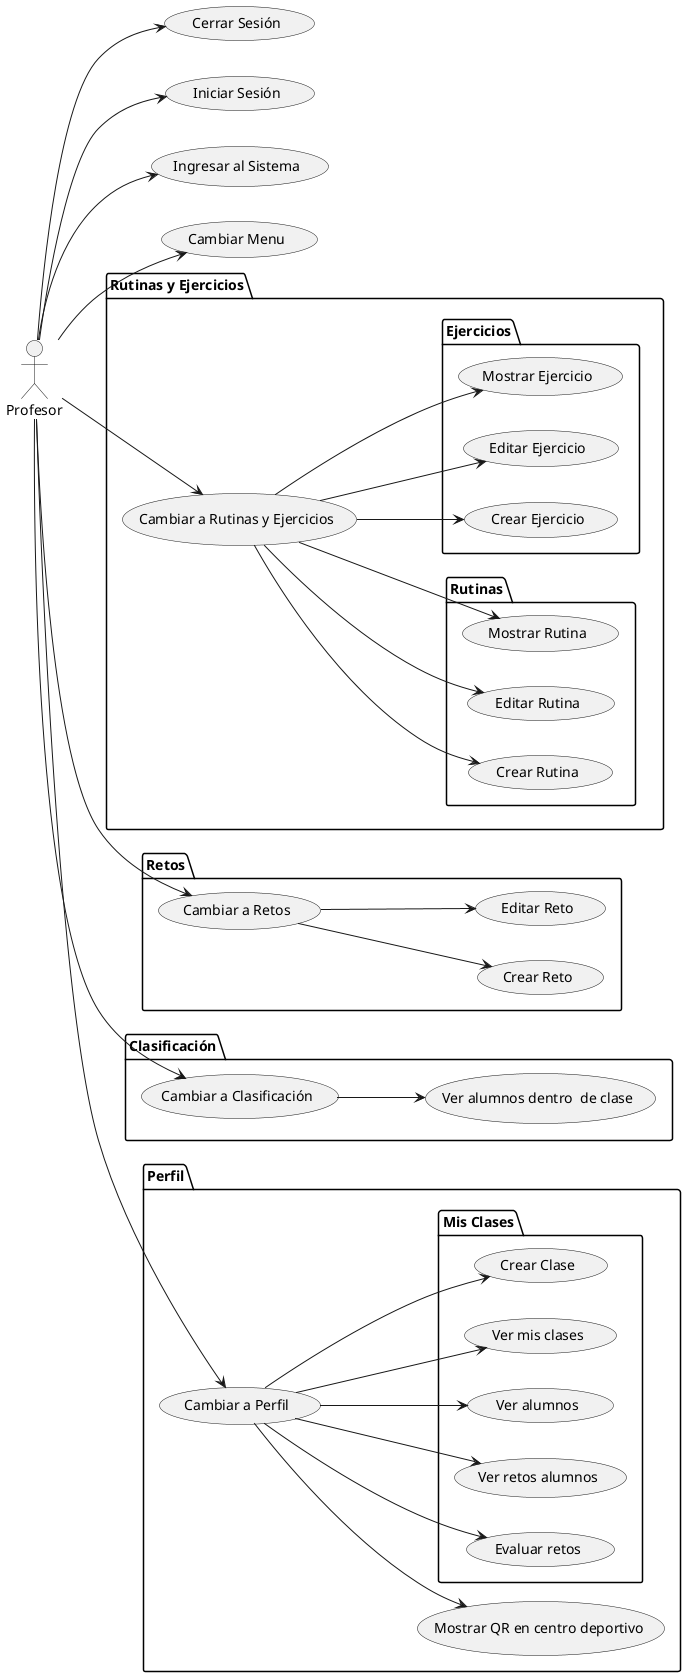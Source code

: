 @startuml CdU_Profesor
left to right direction
actor Profesor

package "Rutinas y Ejercicios" {
    usecase "Cambiar a Rutinas y Ejercicios" as CambiarARutinasYEjercicios

    package "Rutinas" {
        usecase "Mostrar Rutina" as MostrarRutina
        usecase "Editar Rutina" as EditarRutina
        usecase "Crear Rutina" as CrearRutina
    }

    package "Ejercicios" {
        usecase "Mostrar Ejercicio" as MostrarEjercicio
        usecase "Editar Ejercicio" as EditarEjercicio
        usecase "Crear Ejercicio" as CrearEjercicio
    }
}

package "Retos" {
    usecase "Cambiar a Retos" as CambiarARetos
    usecase "Crear Reto" as CrearReto
    usecase "Editar Reto" as EditarReto
}

package "Clasificación" {
    usecase "Cambiar a Clasificación" as CambiarAClasificacion
    usecase "Ver alumnos dentro  de clase" as VerAlumnosDentroDeClase
}

package "Perfil" {
    usecase "Cambiar a Perfil" as CambiarAPerfil
    usecase "Mostrar QR en centro deportivo" as MostrarQR

    package "Mis Clases" {
        usecase "Crear Clase" as CrearClase
        usecase "Ver mis clases" as VerMisClases
        usecase "Ver alumnos" as VerAlumnos
        usecase "Ver retos alumnos" as VerRetosAlumnos
        usecase "Evaluar retos" as EvaluarRetos
    }
}

usecase "Cerrar Sesión" as CerrarSesion
usecase "Iniciar Sesión" as IniciarSesion
usecase "Ingresar al Sistema" as IngresarAlSistema
usecase "Cambiar Menu" as CambiarMenu

Profesor --> IngresarAlSistema
Profesor --> IniciarSesion
Profesor --> CambiarMenu
Profesor --> CerrarSesion

Profesor --> CambiarARutinasYEjercicios
CambiarARutinasYEjercicios --> MostrarRutina
CambiarARutinasYEjercicios --> EditarRutina
CambiarARutinasYEjercicios --> CrearRutina
CambiarARutinasYEjercicios --> MostrarEjercicio
CambiarARutinasYEjercicios --> EditarEjercicio
CambiarARutinasYEjercicios --> CrearEjercicio

Profesor --> CambiarARetos
CambiarARetos --> CrearReto
CambiarARetos --> EditarReto

Profesor --> CambiarAClasificacion
CambiarAClasificacion --> VerAlumnosDentroDeClase

Profesor --> CambiarAPerfil
CambiarAPerfil --> MostrarQR
CambiarAPerfil --> CrearClase
CambiarAPerfil --> VerMisClases
CambiarAPerfil --> VerAlumnos
CambiarAPerfil --> VerRetosAlumnos
CambiarAPerfil --> EvaluarRetos

@enduml

